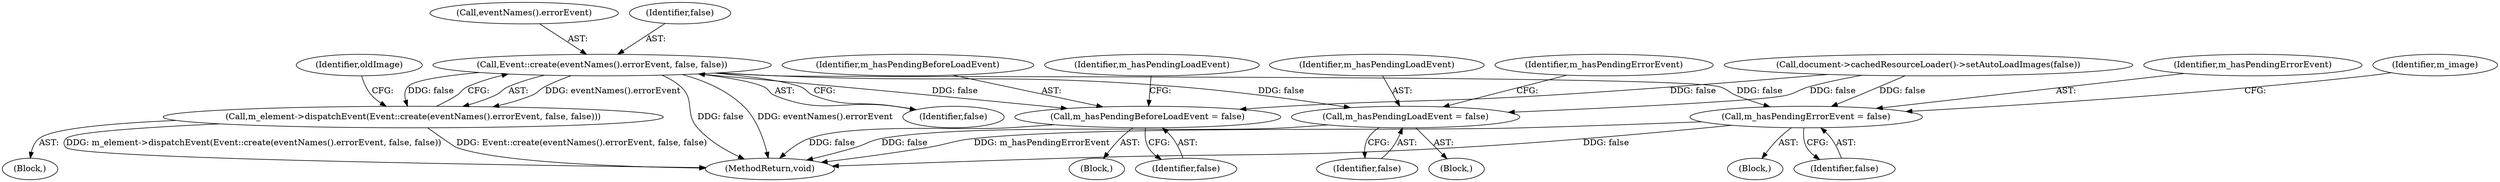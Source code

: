 digraph "0_Chrome_7d085fbb43b21e959900b94f191588fd10546a94@API" {
"1000206" [label="(Call,Event::create(eventNames().errorEvent, false, false))"];
"1000205" [label="(Call,m_element->dispatchEvent(Event::create(eventNames().errorEvent, false, false)))"];
"1000226" [label="(Call,m_hasPendingBeforeLoadEvent = false)"];
"1000234" [label="(Call,m_hasPendingLoadEvent = false)"];
"1000244" [label="(Call,m_hasPendingErrorEvent = false)"];
"1000205" [label="(Call,m_element->dispatchEvent(Event::create(eventNames().errorEvent, false, false)))"];
"1000228" [label="(Identifier,false)"];
"1000246" [label="(Identifier,false)"];
"1000227" [label="(Identifier,m_hasPendingBeforeLoadEvent)"];
"1000234" [label="(Call,m_hasPendingLoadEvent = false)"];
"1000245" [label="(Identifier,m_hasPendingErrorEvent)"];
"1000236" [label="(Identifier,false)"];
"1000294" [label="(MethodReturn,void)"];
"1000211" [label="(Identifier,false)"];
"1000226" [label="(Call,m_hasPendingBeforeLoadEvent = false)"];
"1000206" [label="(Call,Event::create(eventNames().errorEvent, false, false))"];
"1000241" [label="(Block,)"];
"1000239" [label="(Identifier,m_hasPendingErrorEvent)"];
"1000162" [label="(Call,document->cachedResourceLoader()->setAutoLoadImages(false))"];
"1000235" [label="(Identifier,m_hasPendingLoadEvent)"];
"1000244" [label="(Call,m_hasPendingErrorEvent = false)"];
"1000204" [label="(Block,)"];
"1000248" [label="(Identifier,m_image)"];
"1000207" [label="(Call,eventNames().errorEvent)"];
"1000231" [label="(Block,)"];
"1000230" [label="(Identifier,m_hasPendingLoadEvent)"];
"1000223" [label="(Block,)"];
"1000210" [label="(Identifier,false)"];
"1000214" [label="(Identifier,oldImage)"];
"1000206" -> "1000205"  [label="AST: "];
"1000206" -> "1000211"  [label="CFG: "];
"1000207" -> "1000206"  [label="AST: "];
"1000210" -> "1000206"  [label="AST: "];
"1000211" -> "1000206"  [label="AST: "];
"1000205" -> "1000206"  [label="CFG: "];
"1000206" -> "1000294"  [label="DDG: false"];
"1000206" -> "1000294"  [label="DDG: eventNames().errorEvent"];
"1000206" -> "1000205"  [label="DDG: eventNames().errorEvent"];
"1000206" -> "1000205"  [label="DDG: false"];
"1000206" -> "1000226"  [label="DDG: false"];
"1000206" -> "1000234"  [label="DDG: false"];
"1000206" -> "1000244"  [label="DDG: false"];
"1000205" -> "1000204"  [label="AST: "];
"1000214" -> "1000205"  [label="CFG: "];
"1000205" -> "1000294"  [label="DDG: Event::create(eventNames().errorEvent, false, false)"];
"1000205" -> "1000294"  [label="DDG: m_element->dispatchEvent(Event::create(eventNames().errorEvent, false, false))"];
"1000226" -> "1000223"  [label="AST: "];
"1000226" -> "1000228"  [label="CFG: "];
"1000227" -> "1000226"  [label="AST: "];
"1000228" -> "1000226"  [label="AST: "];
"1000230" -> "1000226"  [label="CFG: "];
"1000226" -> "1000294"  [label="DDG: false"];
"1000162" -> "1000226"  [label="DDG: false"];
"1000234" -> "1000231"  [label="AST: "];
"1000234" -> "1000236"  [label="CFG: "];
"1000235" -> "1000234"  [label="AST: "];
"1000236" -> "1000234"  [label="AST: "];
"1000239" -> "1000234"  [label="CFG: "];
"1000234" -> "1000294"  [label="DDG: false"];
"1000162" -> "1000234"  [label="DDG: false"];
"1000244" -> "1000241"  [label="AST: "];
"1000244" -> "1000246"  [label="CFG: "];
"1000245" -> "1000244"  [label="AST: "];
"1000246" -> "1000244"  [label="AST: "];
"1000248" -> "1000244"  [label="CFG: "];
"1000244" -> "1000294"  [label="DDG: m_hasPendingErrorEvent"];
"1000244" -> "1000294"  [label="DDG: false"];
"1000162" -> "1000244"  [label="DDG: false"];
}
